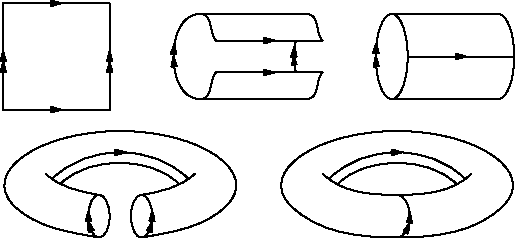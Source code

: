 /******************************************************************************
 *                                 LICENSE                                    *
 ******************************************************************************
 *  This file is part of Mathematics-and-Physics.                             *
 *                                                                            *
 *  Mathematics-and-Physics is free software: you can redistribute it and/or  *
 *  modify it under the terms of the GNU General Public License as published  *
 *  by the Free Software Foundation, either version 3 of the License, or      *
 *  (at your option) any later version.                                       *
 *                                                                            *
 *  Mathematics-and-Physics is distributed in the hope that it will be useful *
 *  but WITHOUT ANY WARRANTY; without even the implied warranty of            *
 *  MERCHANTABILITY or FITNESS FOR A PARTICULAR PURPOSE.  See the             *
 *  GNU General Public License for more details.                              *
 *                                                                            *
 *  You should have received a copy of the GNU General Public License         *
 *  along with Mathematics-and-Physics.  If not, see                          *
 *  <https://www.gnu.org/licenses/>.                                          *
 ******************************************************************************/

/*  Size of the figure.                                                       */
size(256);

path p;
real xshift = 2.0;
real yshift = 0.0;
real arsize = 5bp;
position pos1 = 0.45;
position pos2 = 0.55;
margin TorusMargin;

draw((0.0,  0.5) -- (1.0,  0.5), MidArrow(arsize));
draw((0.0, -0.5) -- (1.0, -0.5), MidArrow(arsize));

draw((1,  0.5) -- (1.0, -0.5), BeginArrow(arsize, pos1),
                               BeginArrow(arsize, pos2));
draw((0, -0.5) -- (0.0,  0.5), Arrow(arsize, pos1), Arrow(arsize, pos2));

p = (0, 0.15) -- (1, 0.15);
draw(shift(xshift,  0.0)*p, MidArrow(arsize));
draw(shift(xshift, -0.3)*p, MidArrow(arsize));

p = ( 0.00, -0.15){SW}..(-0.15, -0.40){W}..
    (-0.40,  0.0){N}..  (-0.15,  0.40){E}..( 0.00,  0.15){SE};

pos1 = 2.2;
pos2 = 2.0;

draw(shift(xshift, yshift)*p, Arrow(arsize, pos1), Arrow(arsize, pos2));

p = (-0.15, 0.40)--(0.85, 0.40){E}..(1.0, 0.15){SE};
draw(shift(xshift, yshift)*p);

p = (-0.15, -0.40)--(0.85, -0.40){E}..(1.0, -0.15){NE};
draw(shift(xshift, yshift)*p);

pos1 = 0.2;
pos2 = 0.5;

p = (0.75, 0.15){dir(-105)}..(0.75, -0.15){dir(-75)};
draw(shift(xshift, 0)*p, BeginArrow(arsize, pos1), BeginArrow(arsize, pos2));

xshift = 3.65;
pos1 = 1.8;
pos2 = 2.0;

p = ellipse(0.0, 0.15, 0.4);
draw(shift(xshift, 0)*p, BeginArrow(arsize, pos1), BeginArrow(arsize, pos2));

p = (0.0, 0.4)--(1.0, 0.4)
    --scale(0.375, 1)*arc((2.667, 0.0), 0.4, 90, -90)--(0.0, -0.4);

draw(shift(xshift, 0)*p);

p = (0.15, 0)--(1.15, 0.0);
draw(shift(xshift, 0)*p, MidArrow(arsize));

xshift = -0.1;
yshift = -1.5;

pos1 = 1.85;
pos2 = 2.15;

p = scale(1.0, 2.0)*arc((1.0, 0), 0.1, 0, 360);
draw(shift(xshift, yshift)*p, BeginArrow(arsize, pos1),
                              BeginArrow(arsize, pos2));

p = reflect((1.2, 0), (1.2, 1))*p;
draw(shift(xshift, yshift)*p, BeginArrow(arsize, pos1),
                              BeginArrow(arsize, pos2));

p = (1.0, -0.2) {dir(170)}..(0.2, 0.1){NW}..
    (1.2,  0.8) {dir(0)}..  (2.2, 0.1){SW}..(1.4, -0.2){dir(190)};
draw(shift(xshift, yshift)*p);

p = (1.0, 0.2) {dir(170)}..(0.5, 0.4){NW};
draw(shift(xshift, yshift)*p);

p = (1.4, 0.2) {dir(10)}..(1.9, 0.4){NE};
draw(shift(xshift, yshift)*p);

TorusMargin = TrueMargin(0.02cm, 0.0cm);
p = (0.635, 0.3){NE}..(1.2, 0.5)..(1.755, 0.3){SE};
draw(shift(xshift, yshift)*p, margin=TorusMargin);

TorusMargin = TrueMargin(0.005cm, 0.0cm);
p = (0.56, 0.35){NE}..(1.2, 0.6)..(1.84, 0.35){SE};
draw(shift(xshift, yshift)*p, margin=TorusMargin, MidArrow(arsize));

xshift =  2.5;
yshift = -1.5;
pos1 = 0.8;
pos2 = 1.1;

p = scale(1.2, 2.0)*arc((1.0, 0), 0.1, -90, 90);
draw(shift(xshift, yshift)*p, Arrow(arsize, pos1), Arrow(arsize, pos2));

p = (0.5, 0.4){SE}..(1.2, 0.2){E}..(1.9, 0.4){NE};
draw(shift(xshift, yshift)*p);

p = (1.2, -0.2) {W}..(0.2, 0.1){NW}..
    (1.2,  0.8) {dir(0)}..  (2.2, 0.1){SW}..cycle;
draw(shift(xshift, yshift)*p);

p = (0.64, 0.3){NE}..(1.2, 0.5)..(1.76, 0.3){SE};
draw(shift(xshift, yshift)*p);

TorusMargin = TrueMargin(0.005cm, 0.0cm);
p = (0.56, 0.35){NE}..(1.2, 0.6)..(1.84, 0.35){SE};
draw(shift(xshift, yshift)*p, margin=TorusMargin, MidArrow(arsize));